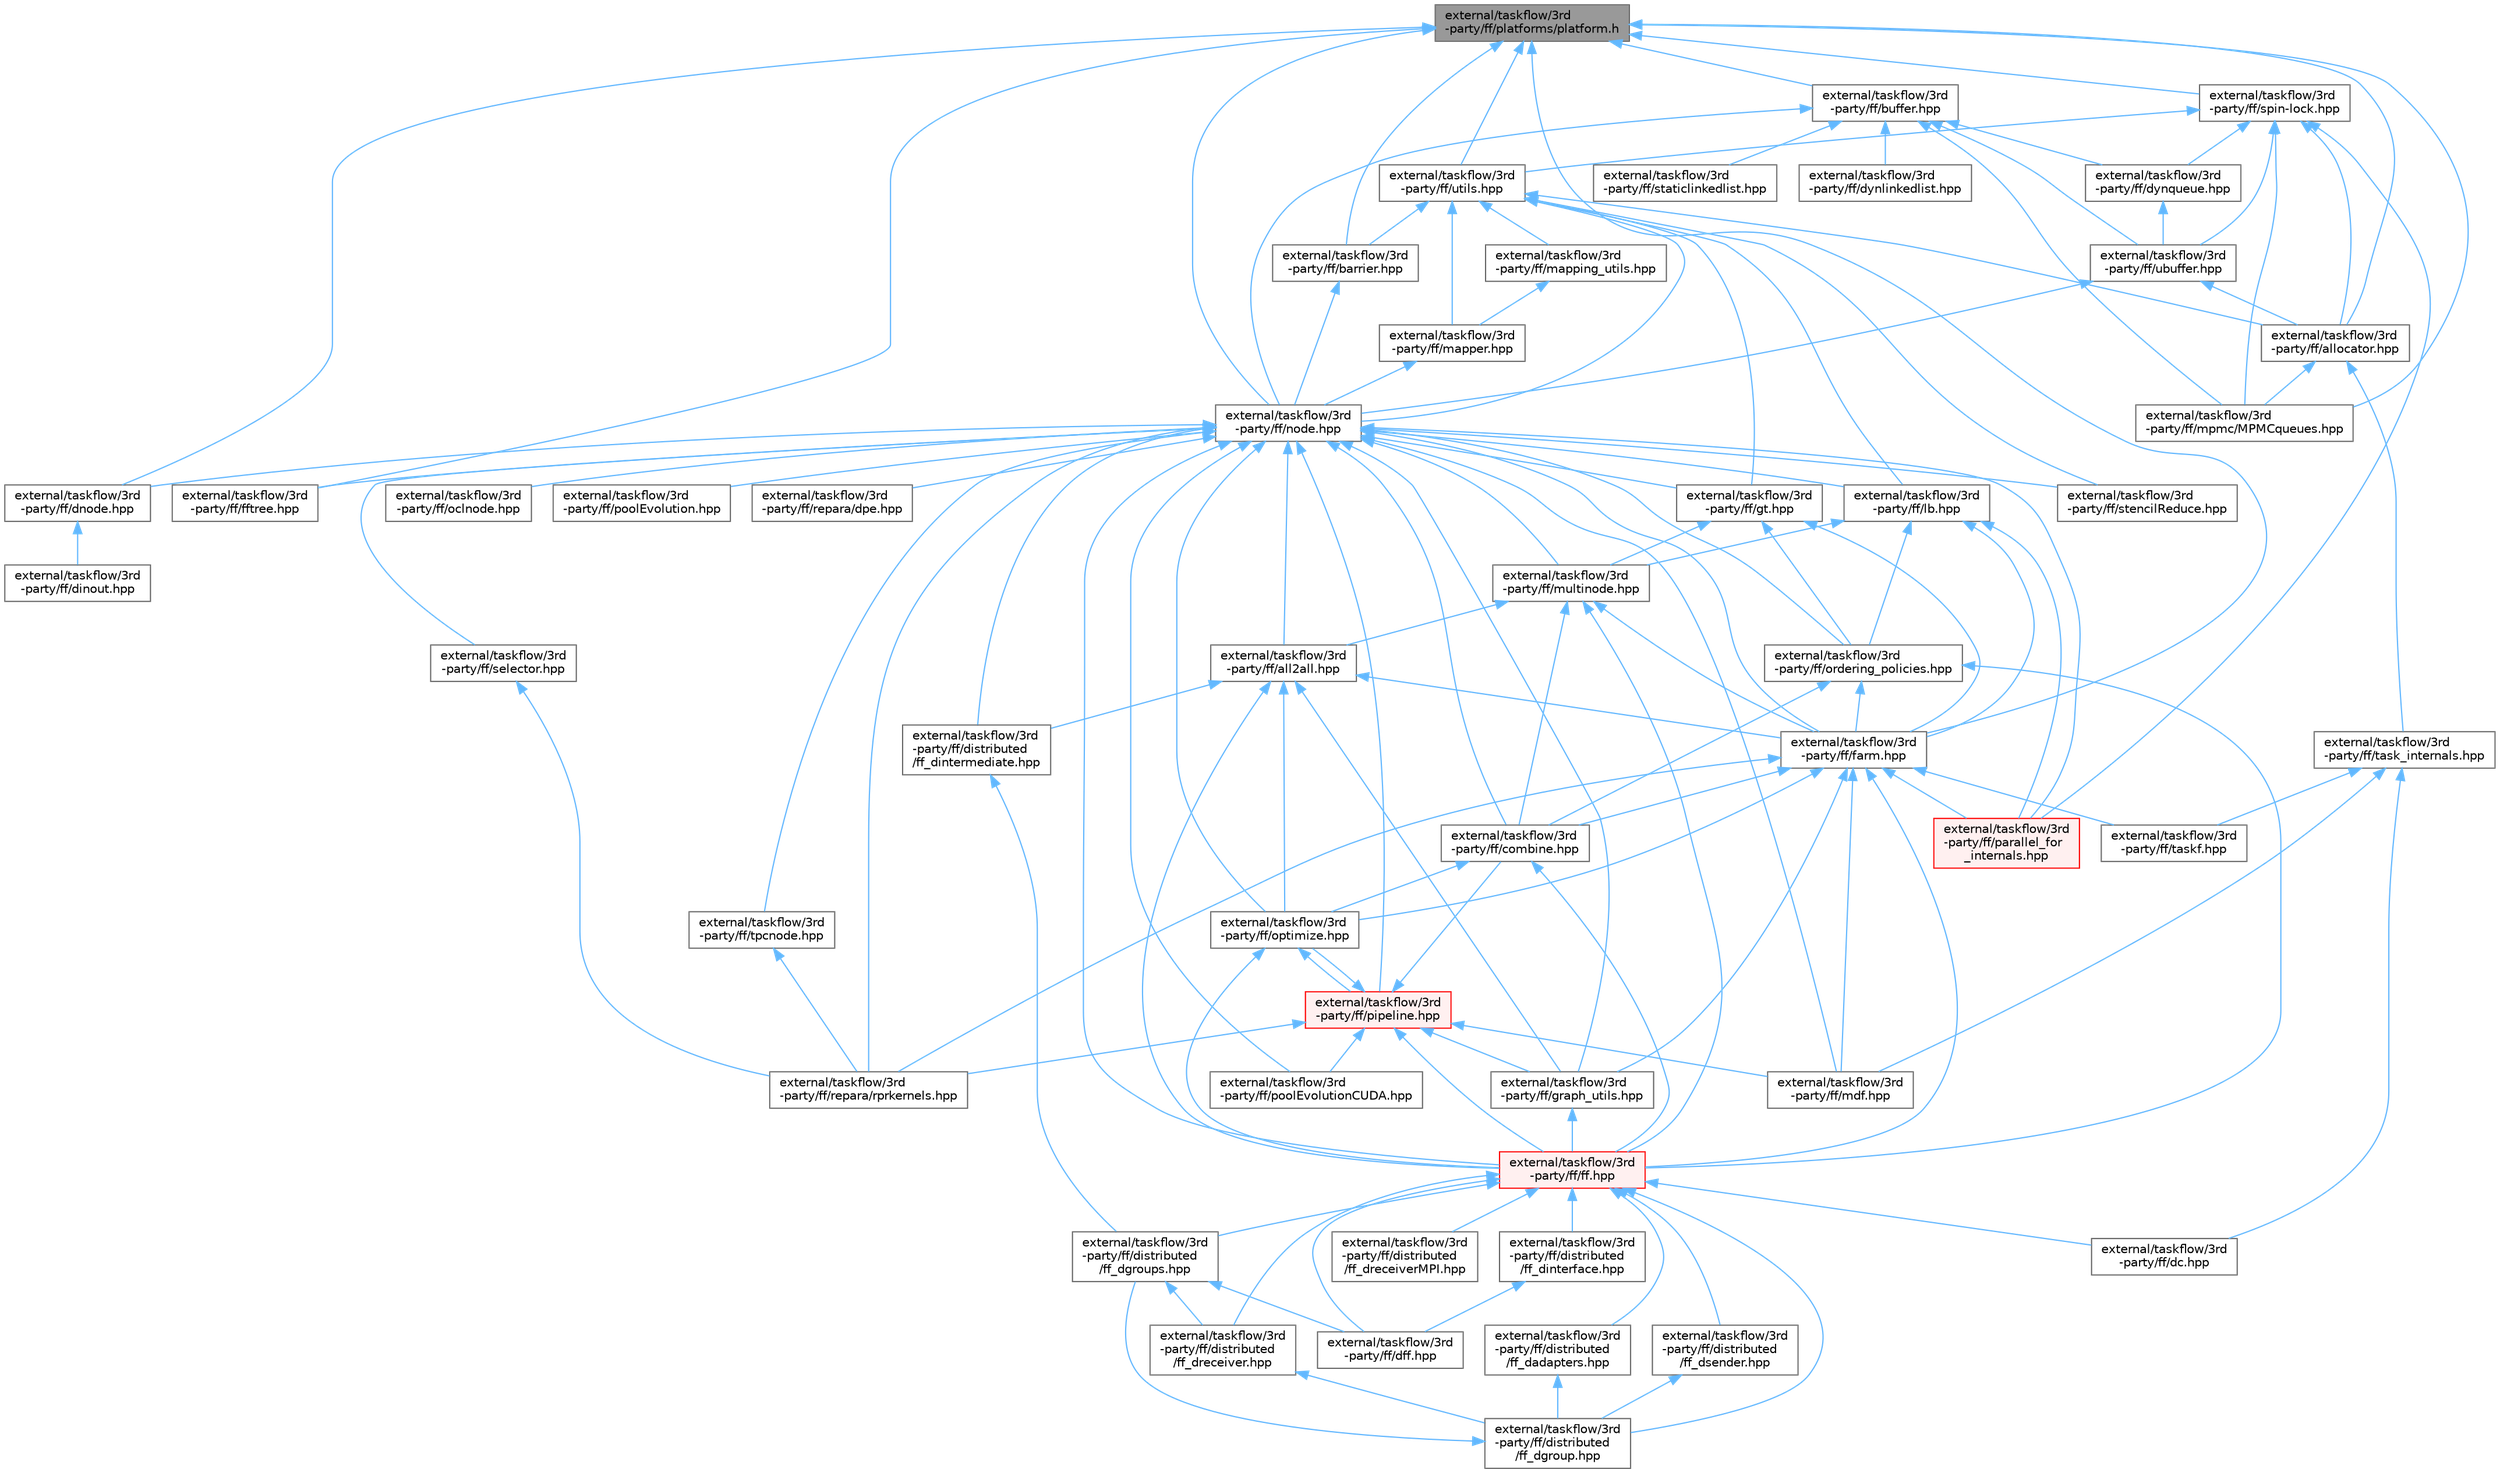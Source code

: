 digraph "external/taskflow/3rd-party/ff/platforms/platform.h"
{
 // LATEX_PDF_SIZE
  bgcolor="transparent";
  edge [fontname=Helvetica,fontsize=10,labelfontname=Helvetica,labelfontsize=10];
  node [fontname=Helvetica,fontsize=10,shape=box,height=0.2,width=0.4];
  Node1 [id="Node000001",label="external/taskflow/3rd\l-party/ff/platforms/platform.h",height=0.2,width=0.4,color="gray40", fillcolor="grey60", style="filled", fontcolor="black",tooltip=" "];
  Node1 -> Node2 [id="edge1_Node000001_Node000002",dir="back",color="steelblue1",style="solid",tooltip=" "];
  Node2 [id="Node000002",label="external/taskflow/3rd\l-party/ff/allocator.hpp",height=0.2,width=0.4,color="grey40", fillcolor="white", style="filled",URL="$allocator_8hpp.html",tooltip="Implementations of the FastFlow's lock-free allocator."];
  Node2 -> Node3 [id="edge2_Node000002_Node000003",dir="back",color="steelblue1",style="solid",tooltip=" "];
  Node3 [id="Node000003",label="external/taskflow/3rd\l-party/ff/mpmc/MPMCqueues.hpp",height=0.2,width=0.4,color="grey40", fillcolor="white", style="filled",URL="$_m_p_m_cqueues_8hpp.html",tooltip="This file contains several MPMC queue implementations. Not currently used."];
  Node2 -> Node4 [id="edge3_Node000002_Node000004",dir="back",color="steelblue1",style="solid",tooltip=" "];
  Node4 [id="Node000004",label="external/taskflow/3rd\l-party/ff/task_internals.hpp",height=0.2,width=0.4,color="grey40", fillcolor="white", style="filled",URL="$task__internals_8hpp.html",tooltip="Internal classes and helping functions for tasks management."];
  Node4 -> Node5 [id="edge4_Node000004_Node000005",dir="back",color="steelblue1",style="solid",tooltip=" "];
  Node5 [id="Node000005",label="external/taskflow/3rd\l-party/ff/dc.hpp",height=0.2,width=0.4,color="grey40", fillcolor="white", style="filled",URL="$dc_8hpp.html",tooltip=" "];
  Node4 -> Node6 [id="edge5_Node000004_Node000006",dir="back",color="steelblue1",style="solid",tooltip=" "];
  Node6 [id="Node000006",label="external/taskflow/3rd\l-party/ff/mdf.hpp",height=0.2,width=0.4,color="grey40", fillcolor="white", style="filled",URL="$mdf_8hpp.html",tooltip="This file implements the macro dataflow pattern."];
  Node4 -> Node7 [id="edge6_Node000004_Node000007",dir="back",color="steelblue1",style="solid",tooltip=" "];
  Node7 [id="Node000007",label="external/taskflow/3rd\l-party/ff/taskf.hpp",height=0.2,width=0.4,color="grey40", fillcolor="white", style="filled",URL="$taskf_8hpp.html",tooltip="This file implements a task parallel pattern whose tasks are functions."];
  Node1 -> Node8 [id="edge7_Node000001_Node000008",dir="back",color="steelblue1",style="solid",tooltip=" "];
  Node8 [id="Node000008",label="external/taskflow/3rd\l-party/ff/barrier.hpp",height=0.2,width=0.4,color="grey40", fillcolor="white", style="filled",URL="$barrier_8hpp.html",tooltip="FastFlow blocking and non-blocking barrier implementations"];
  Node8 -> Node9 [id="edge8_Node000008_Node000009",dir="back",color="steelblue1",style="solid",tooltip=" "];
  Node9 [id="Node000009",label="external/taskflow/3rd\l-party/ff/node.hpp",height=0.2,width=0.4,color="grey40", fillcolor="white", style="filled",URL="$node_8hpp.html",tooltip="FastFlow ff_node"];
  Node9 -> Node10 [id="edge9_Node000009_Node000010",dir="back",color="steelblue1",style="solid",tooltip=" "];
  Node10 [id="Node000010",label="external/taskflow/3rd\l-party/ff/all2all.hpp",height=0.2,width=0.4,color="grey40", fillcolor="white", style="filled",URL="$all2all_8hpp.html",tooltip="FastFlow all-2-all building block"];
  Node10 -> Node11 [id="edge10_Node000010_Node000011",dir="back",color="steelblue1",style="solid",tooltip=" "];
  Node11 [id="Node000011",label="external/taskflow/3rd\l-party/ff/distributed\l/ff_dintermediate.hpp",height=0.2,width=0.4,color="grey40", fillcolor="white", style="filled",URL="$ff__dintermediate_8hpp.html",tooltip=" "];
  Node11 -> Node12 [id="edge11_Node000011_Node000012",dir="back",color="steelblue1",style="solid",tooltip=" "];
  Node12 [id="Node000012",label="external/taskflow/3rd\l-party/ff/distributed\l/ff_dgroups.hpp",height=0.2,width=0.4,color="grey40", fillcolor="white", style="filled",URL="$ff__dgroups_8hpp.html",tooltip=" "];
  Node12 -> Node13 [id="edge12_Node000012_Node000013",dir="back",color="steelblue1",style="solid",tooltip=" "];
  Node13 [id="Node000013",label="external/taskflow/3rd\l-party/ff/dff.hpp",height=0.2,width=0.4,color="grey40", fillcolor="white", style="filled",URL="$dff_8hpp.html",tooltip=" "];
  Node12 -> Node14 [id="edge13_Node000012_Node000014",dir="back",color="steelblue1",style="solid",tooltip=" "];
  Node14 [id="Node000014",label="external/taskflow/3rd\l-party/ff/distributed\l/ff_dreceiver.hpp",height=0.2,width=0.4,color="grey40", fillcolor="white", style="filled",URL="$ff__dreceiver_8hpp.html",tooltip=" "];
  Node14 -> Node15 [id="edge14_Node000014_Node000015",dir="back",color="steelblue1",style="solid",tooltip=" "];
  Node15 [id="Node000015",label="external/taskflow/3rd\l-party/ff/distributed\l/ff_dgroup.hpp",height=0.2,width=0.4,color="grey40", fillcolor="white", style="filled",URL="$ff__dgroup_8hpp.html",tooltip=" "];
  Node15 -> Node12 [id="edge15_Node000015_Node000012",dir="back",color="steelblue1",style="solid",tooltip=" "];
  Node10 -> Node16 [id="edge16_Node000010_Node000016",dir="back",color="steelblue1",style="solid",tooltip=" "];
  Node16 [id="Node000016",label="external/taskflow/3rd\l-party/ff/farm.hpp",height=0.2,width=0.4,color="grey40", fillcolor="white", style="filled",URL="$farm_8hpp.html",tooltip="Farm pattern"];
  Node16 -> Node17 [id="edge17_Node000016_Node000017",dir="back",color="steelblue1",style="solid",tooltip=" "];
  Node17 [id="Node000017",label="external/taskflow/3rd\l-party/ff/combine.hpp",height=0.2,width=0.4,color="grey40", fillcolor="white", style="filled",URL="$combine_8hpp.html",tooltip="FastFlow composition building block"];
  Node17 -> Node18 [id="edge18_Node000017_Node000018",dir="back",color="steelblue1",style="solid",tooltip=" "];
  Node18 [id="Node000018",label="external/taskflow/3rd\l-party/ff/ff.hpp",height=0.2,width=0.4,color="red", fillcolor="#FFF0F0", style="filled",URL="$ff_8hpp.html",tooltip=" "];
  Node18 -> Node5 [id="edge19_Node000018_Node000005",dir="back",color="steelblue1",style="solid",tooltip=" "];
  Node18 -> Node13 [id="edge20_Node000018_Node000013",dir="back",color="steelblue1",style="solid",tooltip=" "];
  Node18 -> Node19 [id="edge21_Node000018_Node000019",dir="back",color="steelblue1",style="solid",tooltip=" "];
  Node19 [id="Node000019",label="external/taskflow/3rd\l-party/ff/distributed\l/ff_dadapters.hpp",height=0.2,width=0.4,color="grey40", fillcolor="white", style="filled",URL="$ff__dadapters_8hpp.html",tooltip=" "];
  Node19 -> Node15 [id="edge22_Node000019_Node000015",dir="back",color="steelblue1",style="solid",tooltip=" "];
  Node18 -> Node15 [id="edge23_Node000018_Node000015",dir="back",color="steelblue1",style="solid",tooltip=" "];
  Node18 -> Node12 [id="edge24_Node000018_Node000012",dir="back",color="steelblue1",style="solid",tooltip=" "];
  Node18 -> Node20 [id="edge25_Node000018_Node000020",dir="back",color="steelblue1",style="solid",tooltip=" "];
  Node20 [id="Node000020",label="external/taskflow/3rd\l-party/ff/distributed\l/ff_dinterface.hpp",height=0.2,width=0.4,color="grey40", fillcolor="white", style="filled",URL="$ff__dinterface_8hpp.html",tooltip=" "];
  Node20 -> Node13 [id="edge26_Node000020_Node000013",dir="back",color="steelblue1",style="solid",tooltip=" "];
  Node18 -> Node14 [id="edge27_Node000018_Node000014",dir="back",color="steelblue1",style="solid",tooltip=" "];
  Node18 -> Node21 [id="edge28_Node000018_Node000021",dir="back",color="steelblue1",style="solid",tooltip=" "];
  Node21 [id="Node000021",label="external/taskflow/3rd\l-party/ff/distributed\l/ff_dreceiverMPI.hpp",height=0.2,width=0.4,color="grey40", fillcolor="white", style="filled",URL="$ff__dreceiver_m_p_i_8hpp.html",tooltip=" "];
  Node18 -> Node22 [id="edge29_Node000018_Node000022",dir="back",color="steelblue1",style="solid",tooltip=" "];
  Node22 [id="Node000022",label="external/taskflow/3rd\l-party/ff/distributed\l/ff_dsender.hpp",height=0.2,width=0.4,color="grey40", fillcolor="white", style="filled",URL="$ff__dsender_8hpp.html",tooltip=" "];
  Node22 -> Node15 [id="edge30_Node000022_Node000015",dir="back",color="steelblue1",style="solid",tooltip=" "];
  Node17 -> Node27 [id="edge31_Node000017_Node000027",dir="back",color="steelblue1",style="solid",tooltip=" "];
  Node27 [id="Node000027",label="external/taskflow/3rd\l-party/ff/optimize.hpp",height=0.2,width=0.4,color="grey40", fillcolor="white", style="filled",URL="$optimize_8hpp.html",tooltip="FastFlow optimization heuristics"];
  Node27 -> Node18 [id="edge32_Node000027_Node000018",dir="back",color="steelblue1",style="solid",tooltip=" "];
  Node27 -> Node28 [id="edge33_Node000027_Node000028",dir="back",color="steelblue1",style="solid",tooltip=" "];
  Node28 [id="Node000028",label="external/taskflow/3rd\l-party/ff/pipeline.hpp",height=0.2,width=0.4,color="red", fillcolor="#FFF0F0", style="filled",URL="$3rd-party_2ff_2pipeline_8hpp.html",tooltip="This file implements the pipeline skeleton, both in the high-level pattern syntax (ff::ff_pipe) and l..."];
  Node28 -> Node17 [id="edge34_Node000028_Node000017",dir="back",color="steelblue1",style="solid",tooltip=" "];
  Node28 -> Node18 [id="edge35_Node000028_Node000018",dir="back",color="steelblue1",style="solid",tooltip=" "];
  Node28 -> Node30 [id="edge36_Node000028_Node000030",dir="back",color="steelblue1",style="solid",tooltip=" "];
  Node30 [id="Node000030",label="external/taskflow/3rd\l-party/ff/graph_utils.hpp",height=0.2,width=0.4,color="grey40", fillcolor="white", style="filled",URL="$graph__utils_8hpp.html",tooltip="Utility functions for manipulating the concurrency graph"];
  Node30 -> Node18 [id="edge37_Node000030_Node000018",dir="back",color="steelblue1",style="solid",tooltip=" "];
  Node28 -> Node6 [id="edge38_Node000028_Node000006",dir="back",color="steelblue1",style="solid",tooltip=" "];
  Node28 -> Node27 [id="edge39_Node000028_Node000027",dir="back",color="steelblue1",style="solid",tooltip=" "];
  Node28 -> Node34 [id="edge40_Node000028_Node000034",dir="back",color="steelblue1",style="solid",tooltip=" "];
  Node34 [id="Node000034",label="external/taskflow/3rd\l-party/ff/poolEvolutionCUDA.hpp",height=0.2,width=0.4,color="grey40", fillcolor="white", style="filled",URL="$pool_evolution_c_u_d_a_8hpp.html",tooltip=" "];
  Node28 -> Node35 [id="edge41_Node000028_Node000035",dir="back",color="steelblue1",style="solid",tooltip=" "];
  Node35 [id="Node000035",label="external/taskflow/3rd\l-party/ff/repara/rprkernels.hpp",height=0.2,width=0.4,color="grey40", fillcolor="white", style="filled",URL="$rprkernels_8hpp.html",tooltip=" "];
  Node16 -> Node18 [id="edge42_Node000016_Node000018",dir="back",color="steelblue1",style="solid",tooltip=" "];
  Node16 -> Node30 [id="edge43_Node000016_Node000030",dir="back",color="steelblue1",style="solid",tooltip=" "];
  Node16 -> Node6 [id="edge44_Node000016_Node000006",dir="back",color="steelblue1",style="solid",tooltip=" "];
  Node16 -> Node27 [id="edge45_Node000016_Node000027",dir="back",color="steelblue1",style="solid",tooltip=" "];
  Node16 -> Node36 [id="edge46_Node000016_Node000036",dir="back",color="steelblue1",style="solid",tooltip=" "];
  Node36 [id="Node000036",label="external/taskflow/3rd\l-party/ff/parallel_for\l_internals.hpp",height=0.2,width=0.4,color="red", fillcolor="#FFF0F0", style="filled",URL="$parallel__for__internals_8hpp.html",tooltip="Internal classes and functions for parallel_for/parallel_reduce skeletons."];
  Node16 -> Node35 [id="edge47_Node000016_Node000035",dir="back",color="steelblue1",style="solid",tooltip=" "];
  Node16 -> Node7 [id="edge48_Node000016_Node000007",dir="back",color="steelblue1",style="solid",tooltip=" "];
  Node10 -> Node18 [id="edge49_Node000010_Node000018",dir="back",color="steelblue1",style="solid",tooltip=" "];
  Node10 -> Node30 [id="edge50_Node000010_Node000030",dir="back",color="steelblue1",style="solid",tooltip=" "];
  Node10 -> Node27 [id="edge51_Node000010_Node000027",dir="back",color="steelblue1",style="solid",tooltip=" "];
  Node9 -> Node17 [id="edge52_Node000009_Node000017",dir="back",color="steelblue1",style="solid",tooltip=" "];
  Node9 -> Node11 [id="edge53_Node000009_Node000011",dir="back",color="steelblue1",style="solid",tooltip=" "];
  Node9 -> Node37 [id="edge54_Node000009_Node000037",dir="back",color="steelblue1",style="solid",tooltip=" "];
  Node37 [id="Node000037",label="external/taskflow/3rd\l-party/ff/dnode.hpp",height=0.2,width=0.4,color="grey40", fillcolor="white", style="filled",URL="$dnode_8hpp.html",tooltip="Contains the definition of the ff_dnode class, which is an extension of the base class ff_node,..."];
  Node37 -> Node38 [id="edge55_Node000037_Node000038",dir="back",color="steelblue1",style="solid",tooltip=" "];
  Node38 [id="Node000038",label="external/taskflow/3rd\l-party/ff/dinout.hpp",height=0.2,width=0.4,color="grey40", fillcolor="white", style="filled",URL="$dinout_8hpp.html",tooltip=" "];
  Node9 -> Node16 [id="edge56_Node000009_Node000016",dir="back",color="steelblue1",style="solid",tooltip=" "];
  Node9 -> Node18 [id="edge57_Node000009_Node000018",dir="back",color="steelblue1",style="solid",tooltip=" "];
  Node9 -> Node39 [id="edge58_Node000009_Node000039",dir="back",color="steelblue1",style="solid",tooltip=" "];
  Node39 [id="Node000039",label="external/taskflow/3rd\l-party/ff/fftree.hpp",height=0.2,width=0.4,color="grey40", fillcolor="white", style="filled",URL="$fftree_8hpp.html",tooltip=" "];
  Node9 -> Node30 [id="edge59_Node000009_Node000030",dir="back",color="steelblue1",style="solid",tooltip=" "];
  Node9 -> Node40 [id="edge60_Node000009_Node000040",dir="back",color="steelblue1",style="solid",tooltip=" "];
  Node40 [id="Node000040",label="external/taskflow/3rd\l-party/ff/gt.hpp",height=0.2,width=0.4,color="grey40", fillcolor="white", style="filled",URL="$gt_8hpp.html",tooltip="Farm Collector (it is not a ff_node)"];
  Node40 -> Node16 [id="edge61_Node000040_Node000016",dir="back",color="steelblue1",style="solid",tooltip=" "];
  Node40 -> Node41 [id="edge62_Node000040_Node000041",dir="back",color="steelblue1",style="solid",tooltip=" "];
  Node41 [id="Node000041",label="external/taskflow/3rd\l-party/ff/multinode.hpp",height=0.2,width=0.4,color="grey40", fillcolor="white", style="filled",URL="$multinode_8hpp.html",tooltip="FastFlow ff_minode ff_monode and typed versions."];
  Node41 -> Node10 [id="edge63_Node000041_Node000010",dir="back",color="steelblue1",style="solid",tooltip=" "];
  Node41 -> Node17 [id="edge64_Node000041_Node000017",dir="back",color="steelblue1",style="solid",tooltip=" "];
  Node41 -> Node16 [id="edge65_Node000041_Node000016",dir="back",color="steelblue1",style="solid",tooltip=" "];
  Node41 -> Node18 [id="edge66_Node000041_Node000018",dir="back",color="steelblue1",style="solid",tooltip=" "];
  Node40 -> Node42 [id="edge67_Node000040_Node000042",dir="back",color="steelblue1",style="solid",tooltip=" "];
  Node42 [id="Node000042",label="external/taskflow/3rd\l-party/ff/ordering_policies.hpp",height=0.2,width=0.4,color="grey40", fillcolor="white", style="filled",URL="$ordering__policies_8hpp.html",tooltip=" "];
  Node42 -> Node17 [id="edge68_Node000042_Node000017",dir="back",color="steelblue1",style="solid",tooltip=" "];
  Node42 -> Node16 [id="edge69_Node000042_Node000016",dir="back",color="steelblue1",style="solid",tooltip=" "];
  Node42 -> Node18 [id="edge70_Node000042_Node000018",dir="back",color="steelblue1",style="solid",tooltip=" "];
  Node9 -> Node43 [id="edge71_Node000009_Node000043",dir="back",color="steelblue1",style="solid",tooltip=" "];
  Node43 [id="Node000043",label="external/taskflow/3rd\l-party/ff/lb.hpp",height=0.2,width=0.4,color="grey40", fillcolor="white", style="filled",URL="$lb_8hpp.html",tooltip="Farm Emitter (not a ff_node)"];
  Node43 -> Node16 [id="edge72_Node000043_Node000016",dir="back",color="steelblue1",style="solid",tooltip=" "];
  Node43 -> Node41 [id="edge73_Node000043_Node000041",dir="back",color="steelblue1",style="solid",tooltip=" "];
  Node43 -> Node42 [id="edge74_Node000043_Node000042",dir="back",color="steelblue1",style="solid",tooltip=" "];
  Node43 -> Node36 [id="edge75_Node000043_Node000036",dir="back",color="steelblue1",style="solid",tooltip=" "];
  Node9 -> Node6 [id="edge76_Node000009_Node000006",dir="back",color="steelblue1",style="solid",tooltip=" "];
  Node9 -> Node41 [id="edge77_Node000009_Node000041",dir="back",color="steelblue1",style="solid",tooltip=" "];
  Node9 -> Node44 [id="edge78_Node000009_Node000044",dir="back",color="steelblue1",style="solid",tooltip=" "];
  Node44 [id="Node000044",label="external/taskflow/3rd\l-party/ff/oclnode.hpp",height=0.2,width=0.4,color="grey40", fillcolor="white", style="filled",URL="$oclnode_8hpp.html",tooltip="FastFlow OpenCL interface node"];
  Node9 -> Node27 [id="edge79_Node000009_Node000027",dir="back",color="steelblue1",style="solid",tooltip=" "];
  Node9 -> Node42 [id="edge80_Node000009_Node000042",dir="back",color="steelblue1",style="solid",tooltip=" "];
  Node9 -> Node36 [id="edge81_Node000009_Node000036",dir="back",color="steelblue1",style="solid",tooltip=" "];
  Node9 -> Node28 [id="edge82_Node000009_Node000028",dir="back",color="steelblue1",style="solid",tooltip=" "];
  Node9 -> Node32 [id="edge83_Node000009_Node000032",dir="back",color="steelblue1",style="solid",tooltip=" "];
  Node32 [id="Node000032",label="external/taskflow/3rd\l-party/ff/poolEvolution.hpp",height=0.2,width=0.4,color="grey40", fillcolor="white", style="filled",URL="$pool_evolution_8hpp.html",tooltip="The PoolEvolution pattern models the evolution of a given population."];
  Node9 -> Node34 [id="edge84_Node000009_Node000034",dir="back",color="steelblue1",style="solid",tooltip=" "];
  Node9 -> Node45 [id="edge85_Node000009_Node000045",dir="back",color="steelblue1",style="solid",tooltip=" "];
  Node45 [id="Node000045",label="external/taskflow/3rd\l-party/ff/repara/dpe.hpp",height=0.2,width=0.4,color="grey40", fillcolor="white", style="filled",URL="$dpe_8hpp.html",tooltip=" "];
  Node9 -> Node35 [id="edge86_Node000009_Node000035",dir="back",color="steelblue1",style="solid",tooltip=" "];
  Node9 -> Node46 [id="edge87_Node000009_Node000046",dir="back",color="steelblue1",style="solid",tooltip=" "];
  Node46 [id="Node000046",label="external/taskflow/3rd\l-party/ff/selector.hpp",height=0.2,width=0.4,color="grey40", fillcolor="white", style="filled",URL="$selector_8hpp.html",tooltip=" "];
  Node46 -> Node35 [id="edge88_Node000046_Node000035",dir="back",color="steelblue1",style="solid",tooltip=" "];
  Node9 -> Node33 [id="edge89_Node000009_Node000033",dir="back",color="steelblue1",style="solid",tooltip=" "];
  Node33 [id="Node000033",label="external/taskflow/3rd\l-party/ff/stencilReduce.hpp",height=0.2,width=0.4,color="grey40", fillcolor="white", style="filled",URL="$stencil_reduce_8hpp.html",tooltip=" "];
  Node9 -> Node47 [id="edge90_Node000009_Node000047",dir="back",color="steelblue1",style="solid",tooltip=" "];
  Node47 [id="Node000047",label="external/taskflow/3rd\l-party/ff/tpcnode.hpp",height=0.2,width=0.4,color="grey40", fillcolor="white", style="filled",URL="$tpcnode_8hpp.html",tooltip="FastFlow Thread Pool Composer (TPC) interface node"];
  Node47 -> Node35 [id="edge91_Node000047_Node000035",dir="back",color="steelblue1",style="solid",tooltip=" "];
  Node1 -> Node48 [id="edge92_Node000001_Node000048",dir="back",color="steelblue1",style="solid",tooltip=" "];
  Node48 [id="Node000048",label="external/taskflow/3rd\l-party/ff/buffer.hpp",height=0.2,width=0.4,color="grey40", fillcolor="white", style="filled",URL="$buffer_8hpp.html",tooltip="This file contains the definition of the bounded SPSC channel buffer used in FastFlow"];
  Node48 -> Node49 [id="edge93_Node000048_Node000049",dir="back",color="steelblue1",style="solid",tooltip=" "];
  Node49 [id="Node000049",label="external/taskflow/3rd\l-party/ff/dynlinkedlist.hpp",height=0.2,width=0.4,color="grey40", fillcolor="white", style="filled",URL="$dynlinkedlist_8hpp.html",tooltip="Dynamic linked list Single-Writer Single-Reader unbounded queue. Not currently used."];
  Node48 -> Node50 [id="edge94_Node000048_Node000050",dir="back",color="steelblue1",style="solid",tooltip=" "];
  Node50 [id="Node000050",label="external/taskflow/3rd\l-party/ff/dynqueue.hpp",height=0.2,width=0.4,color="grey40", fillcolor="white", style="filled",URL="$dynqueue_8hpp.html",tooltip="Implementation of a dynamic queue. Not currently used."];
  Node50 -> Node51 [id="edge95_Node000050_Node000051",dir="back",color="steelblue1",style="solid",tooltip=" "];
  Node51 [id="Node000051",label="external/taskflow/3rd\l-party/ff/ubuffer.hpp",height=0.2,width=0.4,color="grey40", fillcolor="white", style="filled",URL="$ubuffer_8hpp.html",tooltip="This file contains the definition of the unbounded SWSR circular buffer used in FastFlow"];
  Node51 -> Node2 [id="edge96_Node000051_Node000002",dir="back",color="steelblue1",style="solid",tooltip=" "];
  Node51 -> Node9 [id="edge97_Node000051_Node000009",dir="back",color="steelblue1",style="solid",tooltip=" "];
  Node48 -> Node3 [id="edge98_Node000048_Node000003",dir="back",color="steelblue1",style="solid",tooltip=" "];
  Node48 -> Node9 [id="edge99_Node000048_Node000009",dir="back",color="steelblue1",style="solid",tooltip=" "];
  Node48 -> Node52 [id="edge100_Node000048_Node000052",dir="back",color="steelblue1",style="solid",tooltip=" "];
  Node52 [id="Node000052",label="external/taskflow/3rd\l-party/ff/staticlinkedlist.hpp",height=0.2,width=0.4,color="grey40", fillcolor="white", style="filled",URL="$staticlinkedlist_8hpp.html",tooltip="Static Linked List. Not currently used."];
  Node48 -> Node51 [id="edge101_Node000048_Node000051",dir="back",color="steelblue1",style="solid",tooltip=" "];
  Node1 -> Node37 [id="edge102_Node000001_Node000037",dir="back",color="steelblue1",style="solid",tooltip=" "];
  Node1 -> Node16 [id="edge103_Node000001_Node000016",dir="back",color="steelblue1",style="solid",tooltip=" "];
  Node1 -> Node39 [id="edge104_Node000001_Node000039",dir="back",color="steelblue1",style="solid",tooltip=" "];
  Node1 -> Node3 [id="edge105_Node000001_Node000003",dir="back",color="steelblue1",style="solid",tooltip=" "];
  Node1 -> Node9 [id="edge106_Node000001_Node000009",dir="back",color="steelblue1",style="solid",tooltip=" "];
  Node1 -> Node53 [id="edge107_Node000001_Node000053",dir="back",color="steelblue1",style="solid",tooltip=" "];
  Node53 [id="Node000053",label="external/taskflow/3rd\l-party/ff/spin-lock.hpp",height=0.2,width=0.4,color="grey40", fillcolor="white", style="filled",URL="$spin-lock_8hpp.html",tooltip="This file contains several alternative spin lock(s) implementations that can be used as FastFlow spin..."];
  Node53 -> Node2 [id="edge108_Node000053_Node000002",dir="back",color="steelblue1",style="solid",tooltip=" "];
  Node53 -> Node50 [id="edge109_Node000053_Node000050",dir="back",color="steelblue1",style="solid",tooltip=" "];
  Node53 -> Node3 [id="edge110_Node000053_Node000003",dir="back",color="steelblue1",style="solid",tooltip=" "];
  Node53 -> Node36 [id="edge111_Node000053_Node000036",dir="back",color="steelblue1",style="solid",tooltip=" "];
  Node53 -> Node51 [id="edge112_Node000053_Node000051",dir="back",color="steelblue1",style="solid",tooltip=" "];
  Node53 -> Node54 [id="edge113_Node000053_Node000054",dir="back",color="steelblue1",style="solid",tooltip=" "];
  Node54 [id="Node000054",label="external/taskflow/3rd\l-party/ff/utils.hpp",height=0.2,width=0.4,color="grey40", fillcolor="white", style="filled",URL="$utils_8hpp.html",tooltip="Utility functions"];
  Node54 -> Node2 [id="edge114_Node000054_Node000002",dir="back",color="steelblue1",style="solid",tooltip=" "];
  Node54 -> Node8 [id="edge115_Node000054_Node000008",dir="back",color="steelblue1",style="solid",tooltip=" "];
  Node54 -> Node40 [id="edge116_Node000054_Node000040",dir="back",color="steelblue1",style="solid",tooltip=" "];
  Node54 -> Node43 [id="edge117_Node000054_Node000043",dir="back",color="steelblue1",style="solid",tooltip=" "];
  Node54 -> Node55 [id="edge118_Node000054_Node000055",dir="back",color="steelblue1",style="solid",tooltip=" "];
  Node55 [id="Node000055",label="external/taskflow/3rd\l-party/ff/mapper.hpp",height=0.2,width=0.4,color="grey40", fillcolor="white", style="filled",URL="$mapper_8hpp.html",tooltip="This file contains the thread mapper definition used in FastFlow"];
  Node55 -> Node9 [id="edge119_Node000055_Node000009",dir="back",color="steelblue1",style="solid",tooltip=" "];
  Node54 -> Node56 [id="edge120_Node000054_Node000056",dir="back",color="steelblue1",style="solid",tooltip=" "];
  Node56 [id="Node000056",label="external/taskflow/3rd\l-party/ff/mapping_utils.hpp",height=0.2,width=0.4,color="grey40", fillcolor="white", style="filled",URL="$mapping__utils_8hpp.html",tooltip="This file contains utilities for plaform inspection and thread pinning"];
  Node56 -> Node55 [id="edge121_Node000056_Node000055",dir="back",color="steelblue1",style="solid",tooltip=" "];
  Node54 -> Node9 [id="edge122_Node000054_Node000009",dir="back",color="steelblue1",style="solid",tooltip=" "];
  Node54 -> Node33 [id="edge123_Node000054_Node000033",dir="back",color="steelblue1",style="solid",tooltip=" "];
  Node1 -> Node54 [id="edge124_Node000001_Node000054",dir="back",color="steelblue1",style="solid",tooltip=" "];
}
